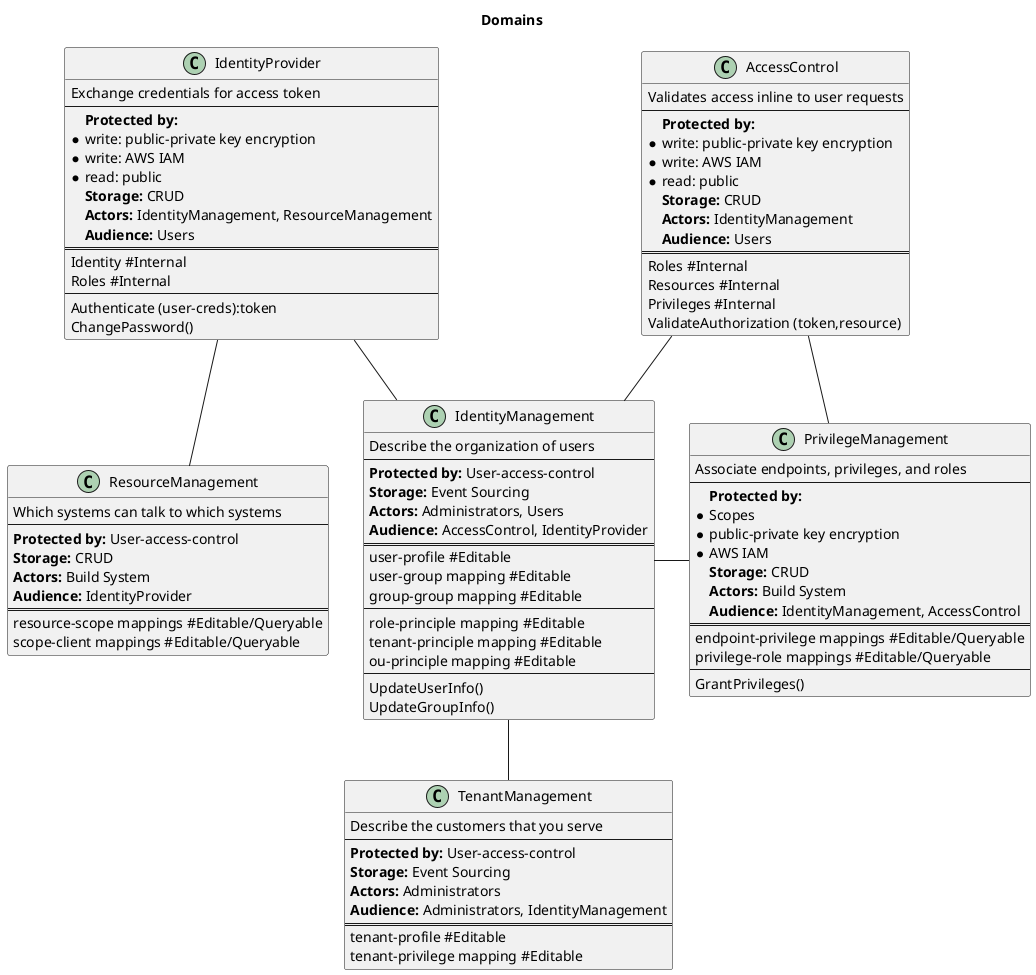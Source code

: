 @startuml 
Title Domains

IdentityProvider -- IdentityManagement
IdentityProvider -- ResourceManagement

AccessControl -- IdentityManagement
AccessControl -- PrivilegeManagement

IdentityManagement - PrivilegeManagement 
IdentityManagement -- TenantManagement

IdentityProvider : Exchange credentials for access token
IdentityProvider : --
IdentityProvider : **Protected by:**
IdentityProvider : * write: public-private key encryption
IdentityProvider : * write: AWS IAM
IdentityProvider : * read: public
IdentityProvider : **Storage:** CRUD
IdentityProvider : **Actors:** IdentityManagement, ResourceManagement
IdentityProvider : **Audience:** Users
IdentityProvider : ==
IdentityProvider : Identity #Internal
IdentityProvider : Roles #Internal
IdentityProvider : --
IdentityProvider : Authenticate (user-creds):token
IdentityProvider : ChangePassword()

AccessControl : Validates access inline to user requests
AccessControl : --
AccessControl : **Protected by:**
AccessControl : * write: public-private key encryption
AccessControl : * write: AWS IAM
AccessControl : * read: public
AccessControl : **Storage:** CRUD
AccessControl : **Actors:** IdentityManagement
AccessControl : **Audience:** Users
AccessControl : ==
AccessControl : Roles #Internal
AccessControl : Resources #Internal
AccessControl : Privileges #Internal
AccessControl : ValidateAuthorization (token,resource)

ResourceManagement : Which systems can talk to which systems
ResourceManagement : --
ResourceManagement : **Protected by:** User-access-control
ResourceManagement : **Storage:** CRUD
ResourceManagement : **Actors:** Build System
ResourceManagement : **Audience:** IdentityProvider
ResourceManagement : ==
ResourceManagement : resource-scope mappings #Editable/Queryable
ResourceManagement : scope-client mappings #Editable/Queryable

IdentityManagement : Describe the organization of users
IdentityManagement : --
IdentityManagement : **Protected by:** User-access-control
IdentityManagement : **Storage:** Event Sourcing
IdentityManagement : **Actors:** Administrators, Users
IdentityManagement : **Audience:** AccessControl, IdentityProvider
IdentityManagement : ==
IdentityManagement : user-profile #Editable
IdentityManagement : user-group mapping #Editable
IdentityManagement : group-group mapping #Editable
IdentityManagement : --
IdentityManagement : role-principle mapping #Editable
IdentityManagement : tenant-principle mapping #Editable
IdentityManagement : ou-principle mapping #Editable
IdentityManagement : --
IdentityManagement : UpdateUserInfo()
IdentityManagement : UpdateGroupInfo()

PrivilegeManagement : Associate endpoints, privileges, and roles
PrivilegeManagement : --
PrivilegeManagement : **Protected by:** 
PrivilegeManagement : * Scopes
PrivilegeManagement : * public-private key encryption
PrivilegeManagement : * AWS IAM
PrivilegeManagement : **Storage:** CRUD
PrivilegeManagement : **Actors:** Build System
PrivilegeManagement : **Audience:** IdentityManagement, AccessControl
PrivilegeManagement : ==
PrivilegeManagement : endpoint-privilege mappings #Editable/Queryable
PrivilegeManagement : privilege-role mappings #Editable/Queryable
PrivilegeManagement : --
PrivilegeManagement : GrantPrivileges()

TenantManagement : Describe the customers that you serve
TenantManagement : --
TenantManagement : **Protected by:** User-access-control
TenantManagement : **Storage:** Event Sourcing
TenantManagement : **Actors:** Administrators
TenantManagement : **Audience:** Administrators, IdentityManagement
TenantManagement : ==
TenantManagement : tenant-profile #Editable
TenantManagement : tenant-privilege mapping #Editable

@enduml

@startuml
title Data model

package IdentityManagement {
    class "Role" as idrole
    Principal <|-- Person
    Principal <|-- Group
    Principal -* idrole
}

package PrivilegeManagement {
    class "Role" as privrole
    privrole *-* Privilege 
    Privilege *-* Endpoint
    Endpoint -* DataConstraints
}

package ResourceManagement {
    Client *-* Scope
    Scope -* Resource
}

Resource --* Endpoint
idrole -- privrole

@enduml

@startuml
actor -> handler: Command
handler -> eventstore: Get events
handler <-- eventstore: events
handler -> evolver: events
handler <-- evolver: previous state
note over handler
    Side effects
    Generate event
end note
handler -> evolver: new event
handler <-- evolver: new state

handler -> eventstore: event
eventstore -> subscribers: Event
@enduml


